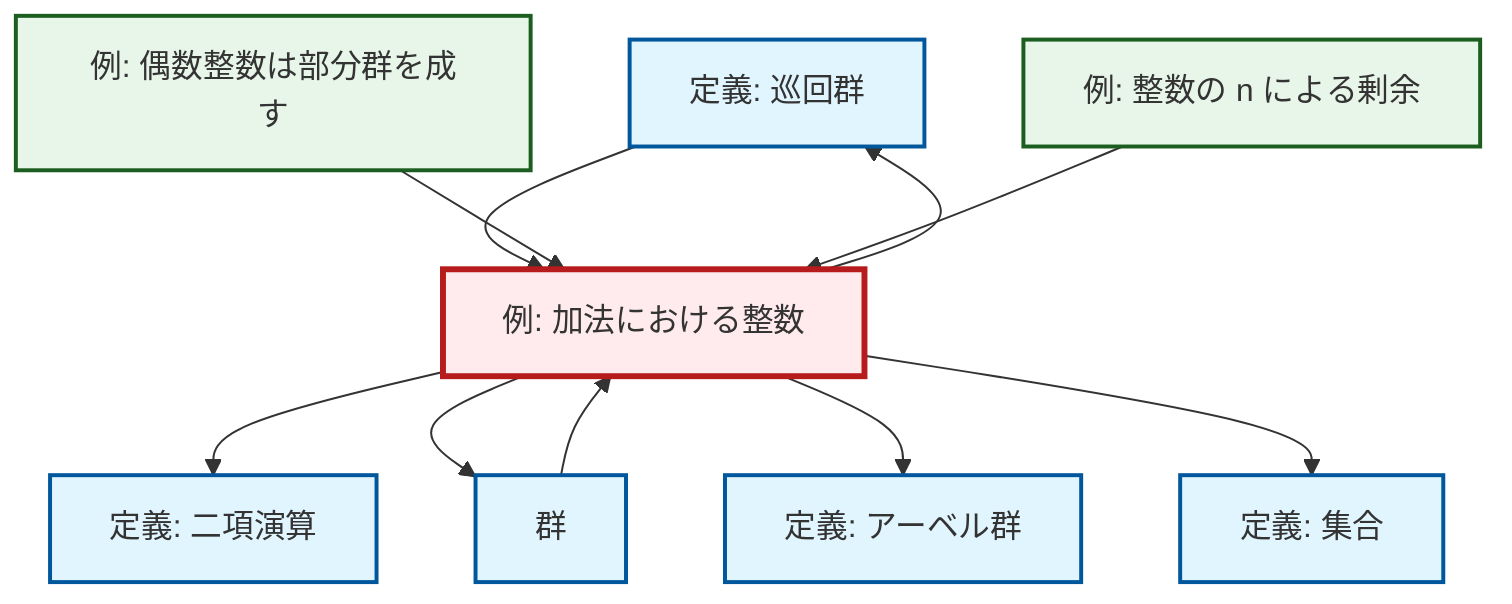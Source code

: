 graph TD
    classDef definition fill:#e1f5fe,stroke:#01579b,stroke-width:2px
    classDef theorem fill:#f3e5f5,stroke:#4a148c,stroke-width:2px
    classDef axiom fill:#fff3e0,stroke:#e65100,stroke-width:2px
    classDef example fill:#e8f5e9,stroke:#1b5e20,stroke-width:2px
    classDef current fill:#ffebee,stroke:#b71c1c,stroke-width:3px
    def-cyclic-group["定義: 巡回群"]:::definition
    ex-quotient-integers-mod-n["例: 整数の n による剰余"]:::example
    def-abelian-group["定義: アーベル群"]:::definition
    def-set["定義: 集合"]:::definition
    ex-even-integers-subgroup["例: 偶数整数は部分群を成す"]:::example
    def-group["群"]:::definition
    def-binary-operation["定義: 二項演算"]:::definition
    ex-integers-addition["例: 加法における整数"]:::example
    ex-integers-addition --> def-binary-operation
    ex-integers-addition --> def-group
    ex-integers-addition --> def-abelian-group
    ex-integers-addition --> def-set
    def-cyclic-group --> ex-integers-addition
    ex-integers-addition --> def-cyclic-group
    def-group --> ex-integers-addition
    ex-even-integers-subgroup --> ex-integers-addition
    ex-quotient-integers-mod-n --> ex-integers-addition
    class ex-integers-addition current